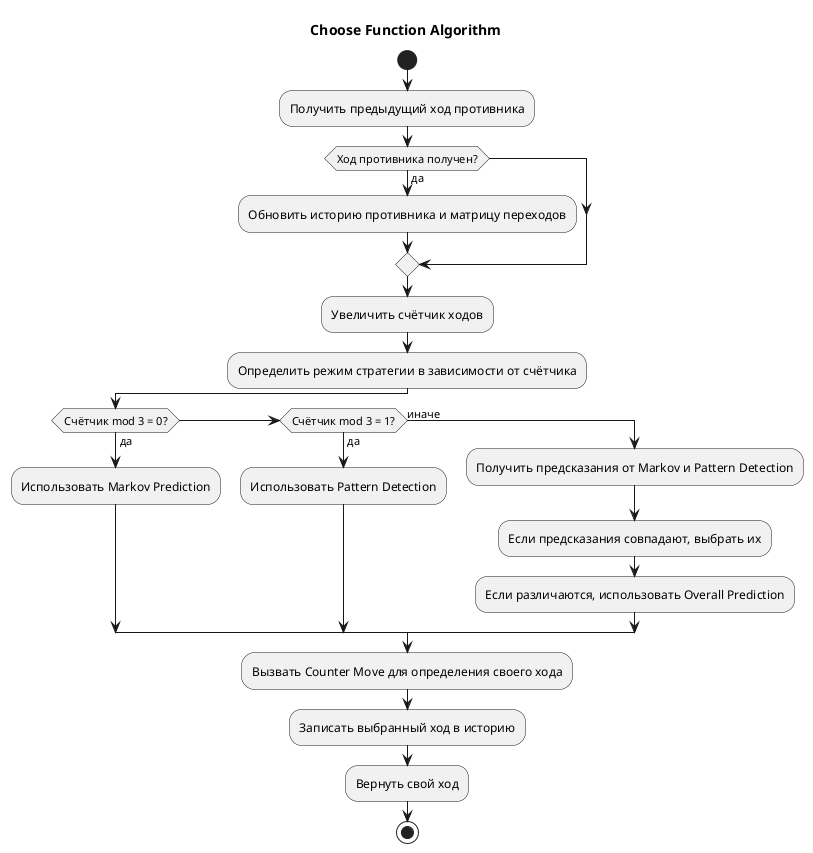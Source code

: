 @startuml
' Диаграмма алгоритма choose
title Choose Function Algorithm

start
:Получить предыдущий ход противника;
if (Ход противника получен?) then (да)
  :Обновить историю противника и матрицу переходов;
endif
:Увеличить счётчик ходов;
:Определить режим стратегии в зависимости от счётчика;
if (Счётчик mod 3 = 0?) then (да)
  :Использовать Markov Prediction;
elseif (Счётчик mod 3 = 1?) then (да)
  :Использовать Pattern Detection;
else (иначе)
  :Получить предсказания от Markov и Pattern Detection;
  :Если предсказания совпадают, выбрать их;
  :Если различаются, использовать Overall Prediction;
endif
:Вызвать Counter Move для определения своего хода;
:Записать выбранный ход в историю;
:Вернуть свой ход;
stop
@enduml